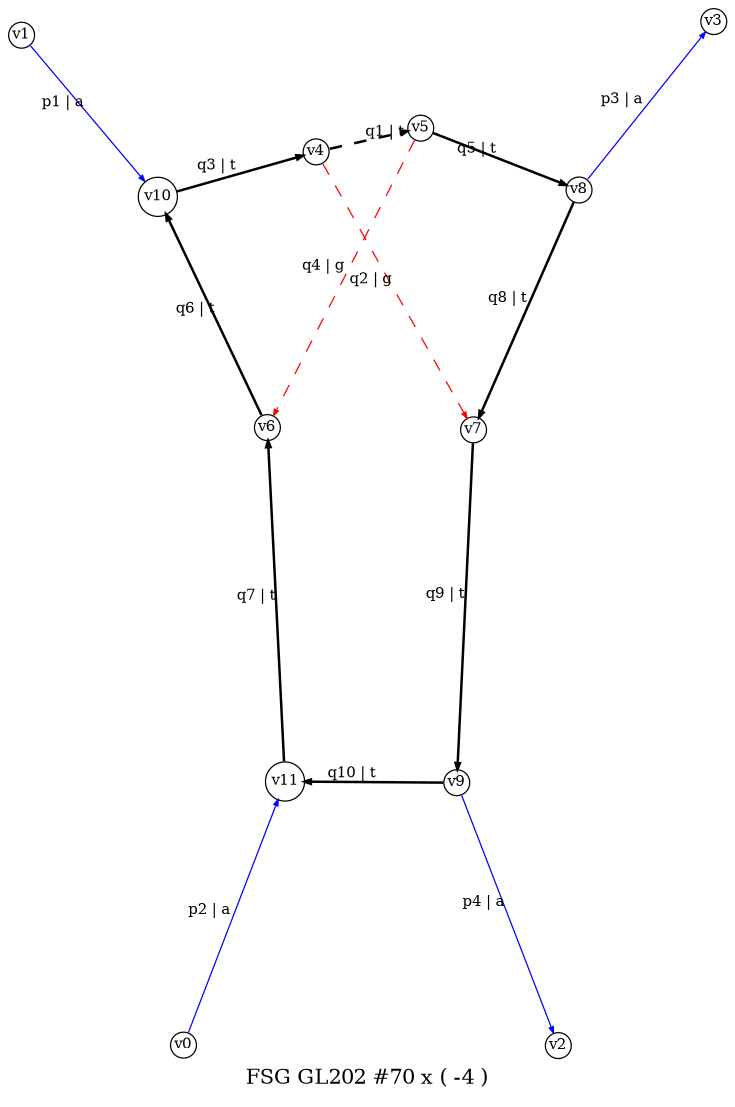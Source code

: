 digraph dot_77_0_GL202 {
label="FSG GL202 #70 x ( -4 )";
noverlap="scale"; layout="neato";
graph [ 
overall_factor="NumeratorDependentGrouping(202,1,AntiFermionSpinSumSign(1)*AutG(1)^-1*ExternalFermionOrderingSign(1)*InternalFermionLoopSign(-1)*NumeratorIndependentSymmetryGrouping(2))+NumeratorDependentGrouping(203,1,AntiFermionSpinSumSign(1)*AutG(1)^-1*ExternalFermionOrderingSign(1)*InternalFermionLoopSign(-1)*NumeratorIndependentSymmetryGrouping(2))",
overall_factor_evaluated="-4",
fontsize=10,ratio=1.5
 ];
node [ fontsize=7,shape=circle,margin=0,height=0.01,penwidth=0.6 ];
edge [ fontsize=7,arrowsize=0.3,penwidth=0.6 ];
"v1" -> "v10" [label="p1 | a",color="blue",penwidth="0.6",style="solid"];
"v0" -> "v11" [label="p2 | a",color="blue",penwidth="0.6",style="solid"];
"v8" -> "v3" [label="p3 | a",color="blue",penwidth="0.6",style="solid"];
"v9" -> "v2" [label="p4 | a",color="blue",penwidth="0.6",style="solid"];
"v4" -> "v5" [label="q1 | t",color="black",penwidth="1.2",style="dashed"];
"v4" -> "v7" [label="q2 | g",color="red",penwidth="0.6",style="dashed"];
"v10" -> "v4" [label="q3 | t",color="black",penwidth="1.2",style="solid"];
"v5" -> "v6" [label="q4 | g",color="red",penwidth="0.6",style="dashed"];
"v5" -> "v8" [label="q5 | t",color="black",penwidth="1.2",style="solid"];
"v6" -> "v10" [label="q6 | t",color="black",penwidth="1.2",style="solid"];
"v11" -> "v6" [label="q7 | t",color="black",penwidth="1.2",style="solid"];
"v8" -> "v7" [label="q8 | t",color="black",penwidth="1.2",style="solid"];
"v7" -> "v9" [label="q9 | t",color="black",penwidth="1.2",style="solid"];
"v9" -> "v11" [label="q10 | t",color="black",penwidth="1.2",style="solid"];
}